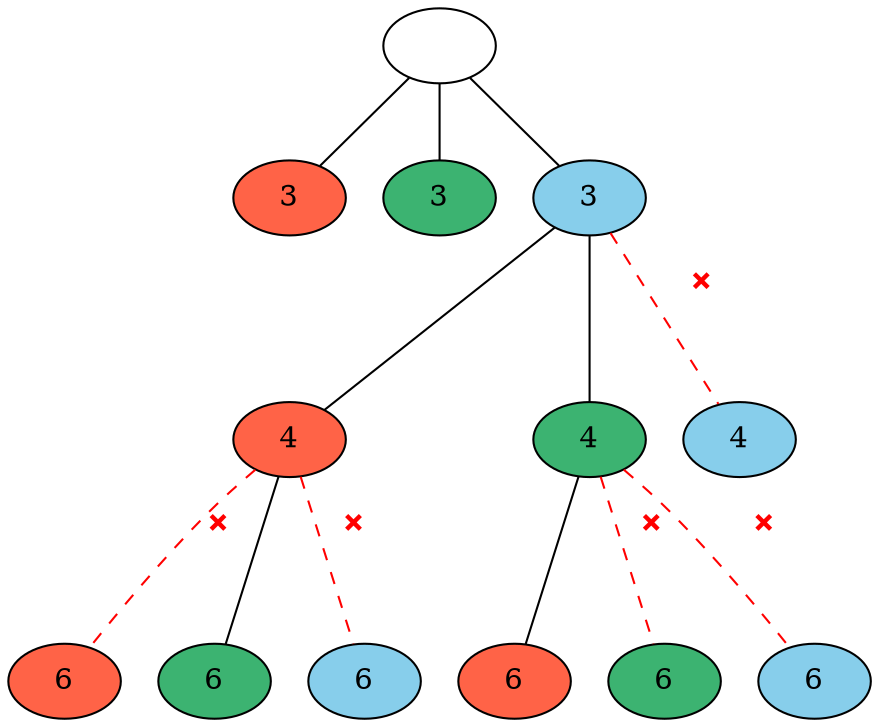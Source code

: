 graph {
  1 [label=""];

  # First level
  2 [label=3, style=filled, fillcolor=tomato];
  #2 -- dots2;
  #dots2 [label="...", fontsize=20, color=transparent];
  3 [label=3, style=filled, fillcolor=mediumseagreen];
  #3 -- dots3;
  #dots3 [label="...", fontsize=20, color=transparent];
  4 [label=3, style=filled, fillcolor=skyblue];

  # Second level
  5 [label=4, style=filled, fillcolor=tomato];
  6 [label=4, style=filled, fillcolor=mediumseagreen];
  7 [label=4, style=filled, fillcolor=skyblue];

  # Third level
  8 [label=6, style=filled, fillcolor=tomato];
  9 [label=6, style=filled, fillcolor=mediumseagreen];
  10 [label=6, style=filled, fillcolor=skyblue];
  11 [label=6, style=filled, fillcolor=tomato];
  12 [label=6, style=filled, fillcolor=mediumseagreen];
  13 [label=6, style=filled, fillcolor=skyblue];

  1 -- 2;
  1 -- 3;
  1 -- 4;

  4 -- 5;
  4 -- 6;
  4 -- 7 [label="˟", fontsize=40, fontcolor=red, color=red, style=dashed];

  6 -- 8;
  6 -- 9 [label="˟", fontsize=40, fontcolor=red, color=red, style=dashed];
  6 -- 10 [label="˟", fontsize=40, fontcolor=red, color=red, style=dashed];

  5 -- 11 [label="˟", fontsize=40, fontcolor=red, color=red, style=dashed];
  5 -- 12;
  5 -- 13 [label="˟", fontsize=40, fontcolor=red, color=red, style=dashed];
}
